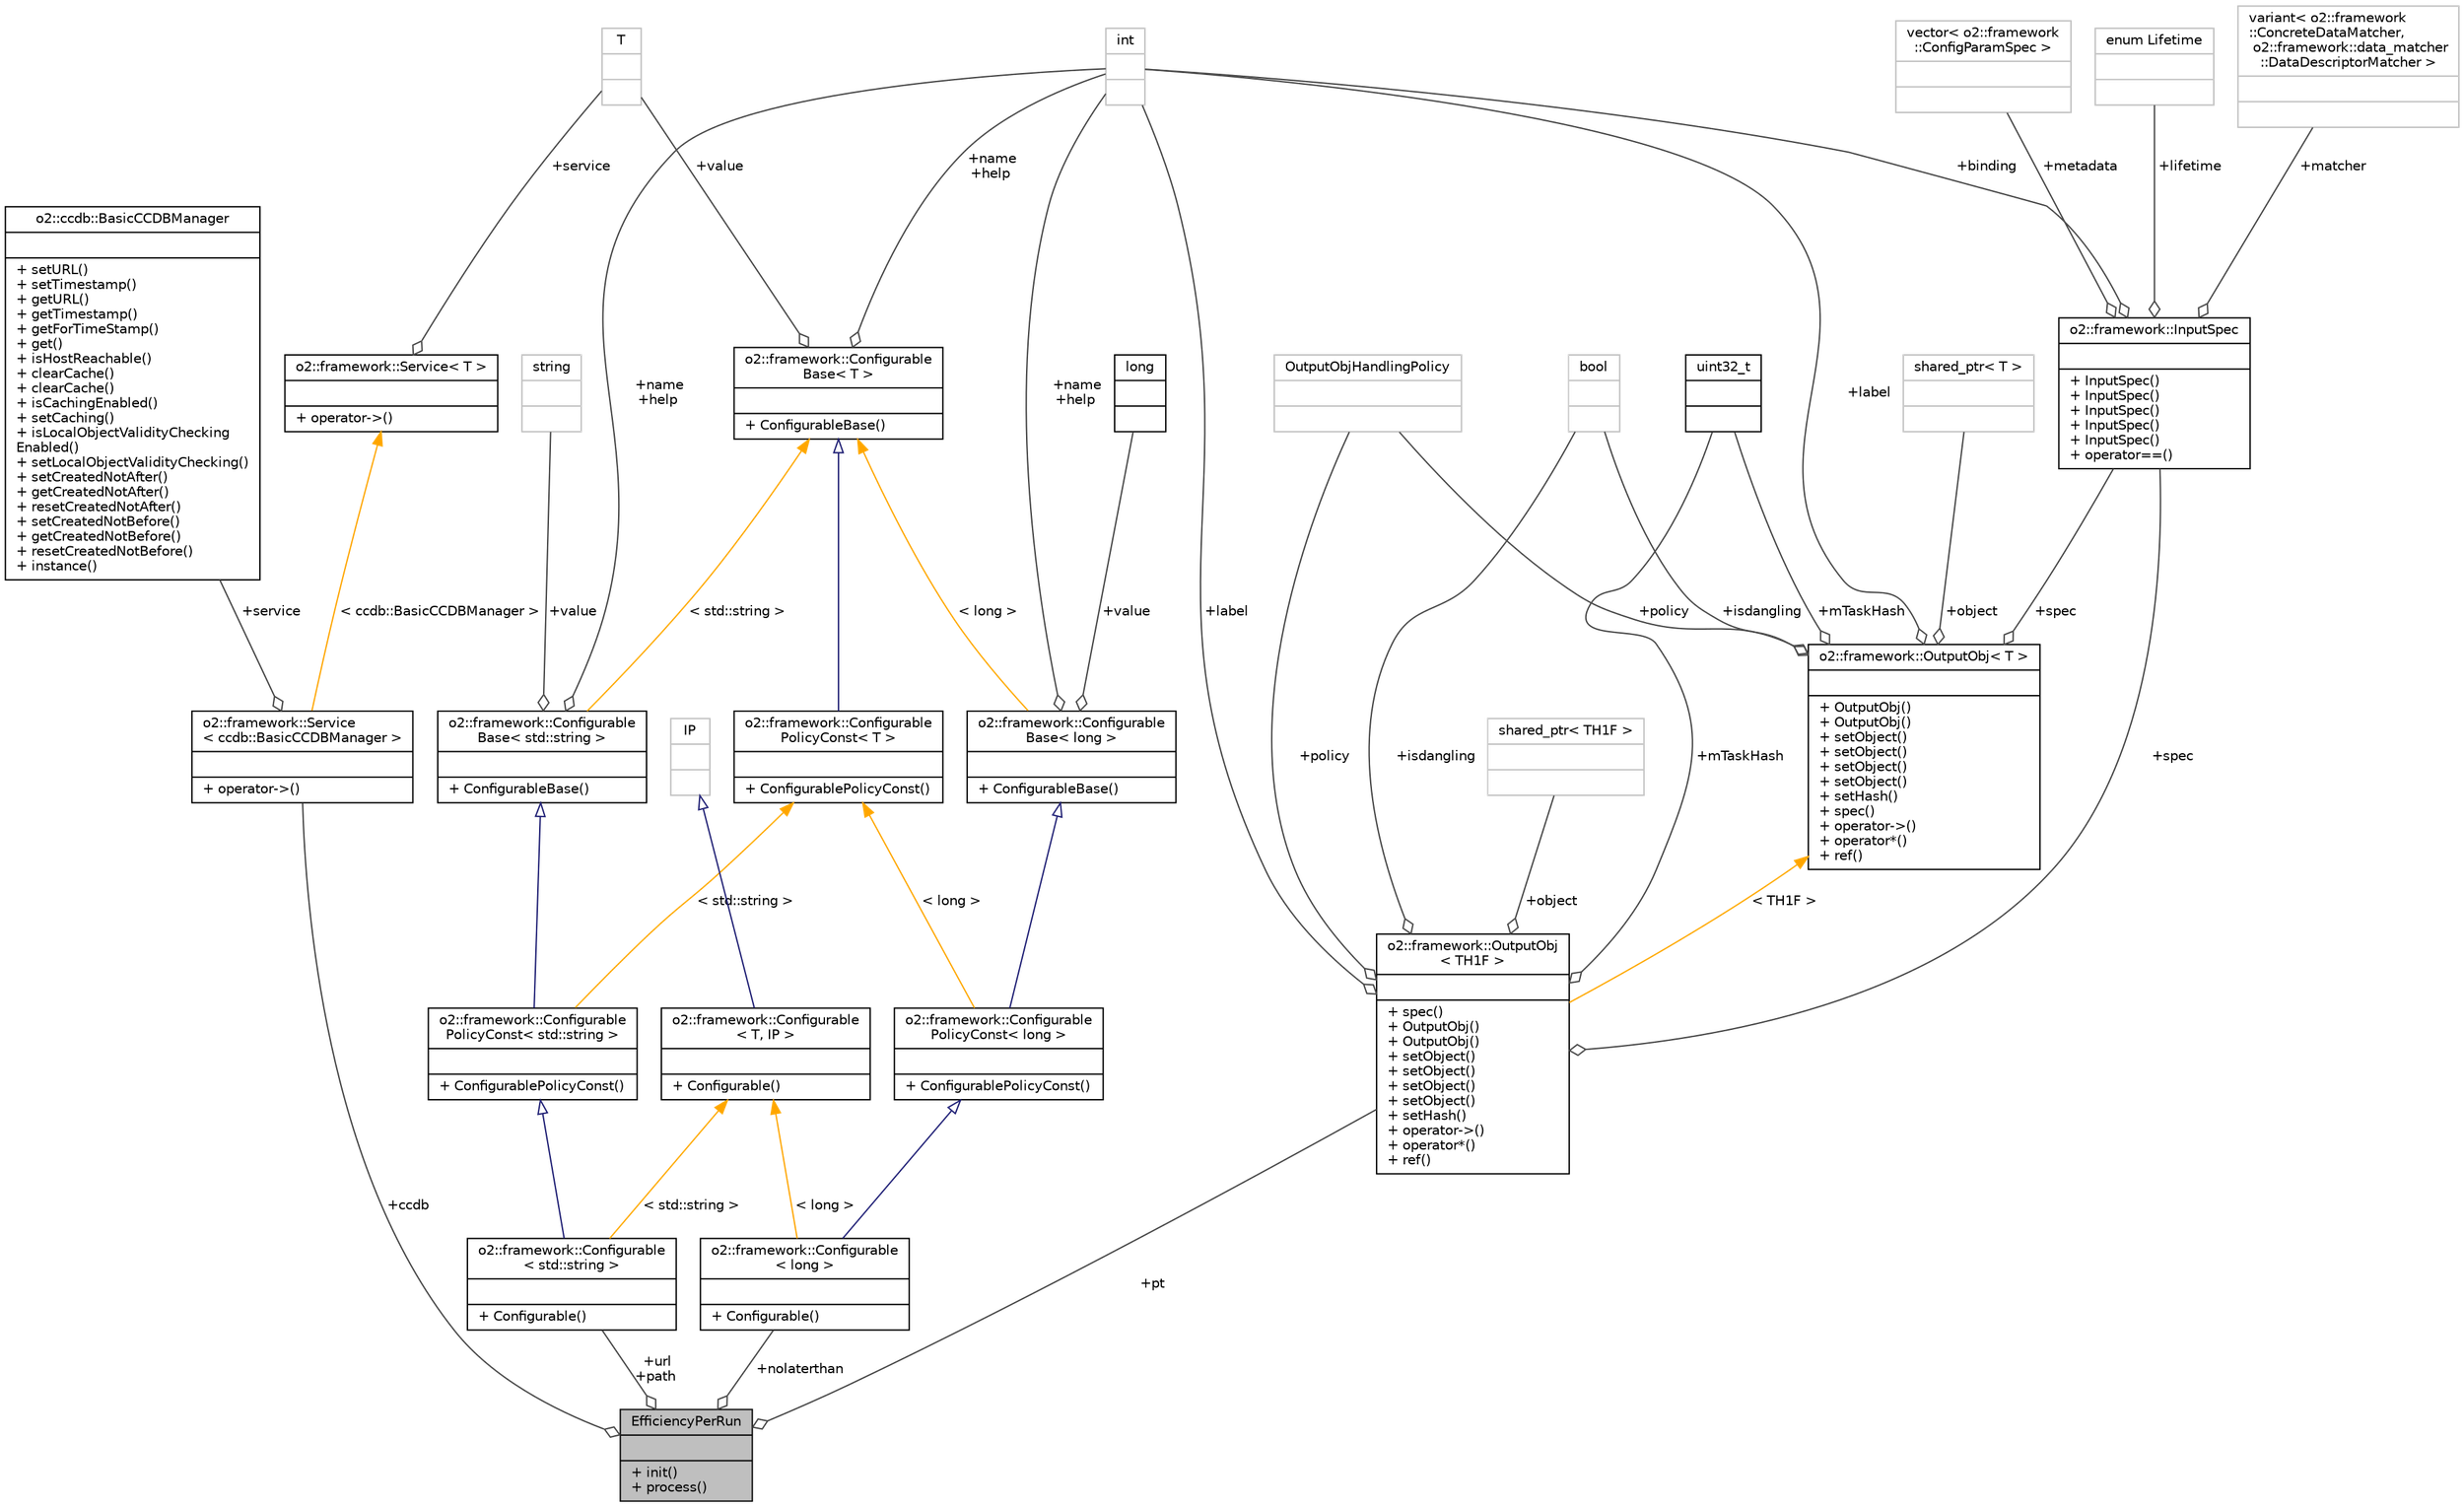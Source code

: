 digraph "EfficiencyPerRun"
{
 // INTERACTIVE_SVG=YES
  bgcolor="transparent";
  edge [fontname="Helvetica",fontsize="10",labelfontname="Helvetica",labelfontsize="10"];
  node [fontname="Helvetica",fontsize="10",shape=record];
  Node1 [label="{EfficiencyPerRun\n||+ init()\l+ process()\l}",height=0.2,width=0.4,color="black", fillcolor="grey75", style="filled", fontcolor="black"];
  Node2 -> Node1 [color="grey25",fontsize="10",style="solid",label=" +ccdb" ,arrowhead="odiamond",fontname="Helvetica"];
  Node2 [label="{o2::framework::Service\l\< ccdb::BasicCCDBManager \>\n||+ operator-\>()\l}",height=0.2,width=0.4,color="black",URL="$de/de9/structo2_1_1framework_1_1Service.html"];
  Node3 -> Node2 [color="grey25",fontsize="10",style="solid",label=" +service" ,arrowhead="odiamond",fontname="Helvetica"];
  Node3 [label="{o2::ccdb::BasicCCDBManager\n||+ setURL()\l+ setTimestamp()\l+ getURL()\l+ getTimestamp()\l+ getForTimeStamp()\l+ get()\l+ isHostReachable()\l+ clearCache()\l+ clearCache()\l+ isCachingEnabled()\l+ setCaching()\l+ isLocalObjectValidityChecking\lEnabled()\l+ setLocalObjectValidityChecking()\l+ setCreatedNotAfter()\l+ getCreatedNotAfter()\l+ resetCreatedNotAfter()\l+ setCreatedNotBefore()\l+ getCreatedNotBefore()\l+ resetCreatedNotBefore()\l+ instance()\l}",height=0.2,width=0.4,color="black",URL="$da/d73/classo2_1_1ccdb_1_1BasicCCDBManager.html"];
  Node4 -> Node2 [dir="back",color="orange",fontsize="10",style="solid",label=" \< ccdb::BasicCCDBManager \>" ,fontname="Helvetica"];
  Node4 [label="{o2::framework::Service\< T \>\n||+ operator-\>()\l}",height=0.2,width=0.4,color="black",URL="$de/de9/structo2_1_1framework_1_1Service.html"];
  Node5 -> Node4 [color="grey25",fontsize="10",style="solid",label=" +service" ,arrowhead="odiamond",fontname="Helvetica"];
  Node5 [label="{T\n||}",height=0.2,width=0.4,color="grey75"];
  Node6 -> Node1 [color="grey25",fontsize="10",style="solid",label=" +url\n+path" ,arrowhead="odiamond",fontname="Helvetica"];
  Node6 [label="{o2::framework::Configurable\l\< std::string \>\n||+ Configurable()\l}",height=0.2,width=0.4,color="black",URL="$d8/d71/structo2_1_1framework_1_1Configurable.html"];
  Node7 -> Node6 [dir="back",color="midnightblue",fontsize="10",style="solid",arrowtail="onormal",fontname="Helvetica"];
  Node7 [label="{o2::framework::Configurable\lPolicyConst\< std::string \>\n||+ ConfigurablePolicyConst()\l}",height=0.2,width=0.4,color="black",URL="$da/def/structo2_1_1framework_1_1ConfigurablePolicyConst.html"];
  Node8 -> Node7 [dir="back",color="midnightblue",fontsize="10",style="solid",arrowtail="onormal",fontname="Helvetica"];
  Node8 [label="{o2::framework::Configurable\lBase\< std::string \>\n||+ ConfigurableBase()\l}",height=0.2,width=0.4,color="black",URL="$da/d2f/structo2_1_1framework_1_1ConfigurableBase.html"];
  Node9 -> Node8 [color="grey25",fontsize="10",style="solid",label=" +name\n+help" ,arrowhead="odiamond",fontname="Helvetica"];
  Node9 [label="{int\n||}",height=0.2,width=0.4,color="grey75"];
  Node10 -> Node8 [color="grey25",fontsize="10",style="solid",label=" +value" ,arrowhead="odiamond",fontname="Helvetica"];
  Node10 [label="{string\n||}",height=0.2,width=0.4,color="grey75"];
  Node11 -> Node8 [dir="back",color="orange",fontsize="10",style="solid",label=" \< std::string \>" ,fontname="Helvetica"];
  Node11 [label="{o2::framework::Configurable\lBase\< T \>\n||+ ConfigurableBase()\l}",height=0.2,width=0.4,color="black",URL="$da/d2f/structo2_1_1framework_1_1ConfigurableBase.html"];
  Node9 -> Node11 [color="grey25",fontsize="10",style="solid",label=" +name\n+help" ,arrowhead="odiamond",fontname="Helvetica"];
  Node5 -> Node11 [color="grey25",fontsize="10",style="solid",label=" +value" ,arrowhead="odiamond",fontname="Helvetica"];
  Node12 -> Node7 [dir="back",color="orange",fontsize="10",style="solid",label=" \< std::string \>" ,fontname="Helvetica"];
  Node12 [label="{o2::framework::Configurable\lPolicyConst\< T \>\n||+ ConfigurablePolicyConst()\l}",height=0.2,width=0.4,color="black",URL="$da/def/structo2_1_1framework_1_1ConfigurablePolicyConst.html"];
  Node11 -> Node12 [dir="back",color="midnightblue",fontsize="10",style="solid",arrowtail="onormal",fontname="Helvetica"];
  Node13 -> Node6 [dir="back",color="orange",fontsize="10",style="solid",label=" \< std::string \>" ,fontname="Helvetica"];
  Node13 [label="{o2::framework::Configurable\l\< T, IP \>\n||+ Configurable()\l}",height=0.2,width=0.4,color="black",URL="$d8/d71/structo2_1_1framework_1_1Configurable.html"];
  Node14 -> Node13 [dir="back",color="midnightblue",fontsize="10",style="solid",arrowtail="onormal",fontname="Helvetica"];
  Node14 [label="{IP\n||}",height=0.2,width=0.4,color="grey75"];
  Node15 -> Node1 [color="grey25",fontsize="10",style="solid",label=" +pt" ,arrowhead="odiamond",fontname="Helvetica"];
  Node15 [label="{o2::framework::OutputObj\l\< TH1F \>\n||+ spec()\l+ OutputObj()\l+ OutputObj()\l+ setObject()\l+ setObject()\l+ setObject()\l+ setObject()\l+ setHash()\l+ operator-\>()\l+ operator*()\l+ ref()\l}",height=0.2,width=0.4,color="black",URL="$d4/d79/structo2_1_1framework_1_1OutputObj.html"];
  Node16 -> Node15 [color="grey25",fontsize="10",style="solid",label=" +policy" ,arrowhead="odiamond",fontname="Helvetica"];
  Node16 [label="{OutputObjHandlingPolicy\n||}",height=0.2,width=0.4,color="grey75"];
  Node17 -> Node15 [color="grey25",fontsize="10",style="solid",label=" +mTaskHash" ,arrowhead="odiamond",fontname="Helvetica"];
  Node17 [label="{uint32_t\n||}",height=0.2,width=0.4,color="black",URL="$d3/d87/classuint32__t.html"];
  Node9 -> Node15 [color="grey25",fontsize="10",style="solid",label=" +label" ,arrowhead="odiamond",fontname="Helvetica"];
  Node18 -> Node15 [color="grey25",fontsize="10",style="solid",label=" +isdangling" ,arrowhead="odiamond",fontname="Helvetica"];
  Node18 [label="{bool\n||}",height=0.2,width=0.4,color="grey75"];
  Node19 -> Node15 [color="grey25",fontsize="10",style="solid",label=" +spec" ,arrowhead="odiamond",fontname="Helvetica"];
  Node19 [label="{o2::framework::InputSpec\n||+ InputSpec()\l+ InputSpec()\l+ InputSpec()\l+ InputSpec()\l+ InputSpec()\l+ operator==()\l}",height=0.2,width=0.4,color="black",URL="$da/d96/structo2_1_1framework_1_1InputSpec.html"];
  Node20 -> Node19 [color="grey25",fontsize="10",style="solid",label=" +metadata" ,arrowhead="odiamond",fontname="Helvetica"];
  Node20 [label="{vector\< o2::framework\l::ConfigParamSpec \>\n||}",height=0.2,width=0.4,color="grey75"];
  Node21 -> Node19 [color="grey25",fontsize="10",style="solid",label=" +lifetime" ,arrowhead="odiamond",fontname="Helvetica"];
  Node21 [label="{enum Lifetime\n||}",height=0.2,width=0.4,color="grey75"];
  Node22 -> Node19 [color="grey25",fontsize="10",style="solid",label=" +matcher" ,arrowhead="odiamond",fontname="Helvetica"];
  Node22 [label="{variant\< o2::framework\l::ConcreteDataMatcher,\l o2::framework::data_matcher\l::DataDescriptorMatcher \>\n||}",height=0.2,width=0.4,color="grey75"];
  Node9 -> Node19 [color="grey25",fontsize="10",style="solid",label=" +binding" ,arrowhead="odiamond",fontname="Helvetica"];
  Node23 -> Node15 [color="grey25",fontsize="10",style="solid",label=" +object" ,arrowhead="odiamond",fontname="Helvetica"];
  Node23 [label="{shared_ptr\< TH1F \>\n||}",height=0.2,width=0.4,color="grey75"];
  Node24 -> Node15 [dir="back",color="orange",fontsize="10",style="solid",label=" \< TH1F \>" ,fontname="Helvetica"];
  Node24 [label="{o2::framework::OutputObj\< T \>\n||+ OutputObj()\l+ OutputObj()\l+ setObject()\l+ setObject()\l+ setObject()\l+ setObject()\l+ setHash()\l+ spec()\l+ operator-\>()\l+ operator*()\l+ ref()\l}",height=0.2,width=0.4,color="black",URL="$d4/d79/structo2_1_1framework_1_1OutputObj.html"];
  Node16 -> Node24 [color="grey25",fontsize="10",style="solid",label=" +policy" ,arrowhead="odiamond",fontname="Helvetica"];
  Node17 -> Node24 [color="grey25",fontsize="10",style="solid",label=" +mTaskHash" ,arrowhead="odiamond",fontname="Helvetica"];
  Node9 -> Node24 [color="grey25",fontsize="10",style="solid",label=" +label" ,arrowhead="odiamond",fontname="Helvetica"];
  Node25 -> Node24 [color="grey25",fontsize="10",style="solid",label=" +object" ,arrowhead="odiamond",fontname="Helvetica"];
  Node25 [label="{shared_ptr\< T \>\n||}",height=0.2,width=0.4,color="grey75"];
  Node18 -> Node24 [color="grey25",fontsize="10",style="solid",label=" +isdangling" ,arrowhead="odiamond",fontname="Helvetica"];
  Node19 -> Node24 [color="grey25",fontsize="10",style="solid",label=" +spec" ,arrowhead="odiamond",fontname="Helvetica"];
  Node26 -> Node1 [color="grey25",fontsize="10",style="solid",label=" +nolaterthan" ,arrowhead="odiamond",fontname="Helvetica"];
  Node26 [label="{o2::framework::Configurable\l\< long \>\n||+ Configurable()\l}",height=0.2,width=0.4,color="black",URL="$d8/d71/structo2_1_1framework_1_1Configurable.html"];
  Node27 -> Node26 [dir="back",color="midnightblue",fontsize="10",style="solid",arrowtail="onormal",fontname="Helvetica"];
  Node27 [label="{o2::framework::Configurable\lPolicyConst\< long \>\n||+ ConfigurablePolicyConst()\l}",height=0.2,width=0.4,color="black",URL="$da/def/structo2_1_1framework_1_1ConfigurablePolicyConst.html"];
  Node28 -> Node27 [dir="back",color="midnightblue",fontsize="10",style="solid",arrowtail="onormal",fontname="Helvetica"];
  Node28 [label="{o2::framework::Configurable\lBase\< long \>\n||+ ConfigurableBase()\l}",height=0.2,width=0.4,color="black",URL="$da/d2f/structo2_1_1framework_1_1ConfigurableBase.html"];
  Node9 -> Node28 [color="grey25",fontsize="10",style="solid",label=" +name\n+help" ,arrowhead="odiamond",fontname="Helvetica"];
  Node29 -> Node28 [color="grey25",fontsize="10",style="solid",label=" +value" ,arrowhead="odiamond",fontname="Helvetica"];
  Node29 [label="{long\n||}",height=0.2,width=0.4,color="black",URL="$d7/d63/classlong.html"];
  Node11 -> Node28 [dir="back",color="orange",fontsize="10",style="solid",label=" \< long \>" ,fontname="Helvetica"];
  Node12 -> Node27 [dir="back",color="orange",fontsize="10",style="solid",label=" \< long \>" ,fontname="Helvetica"];
  Node13 -> Node26 [dir="back",color="orange",fontsize="10",style="solid",label=" \< long \>" ,fontname="Helvetica"];
}
